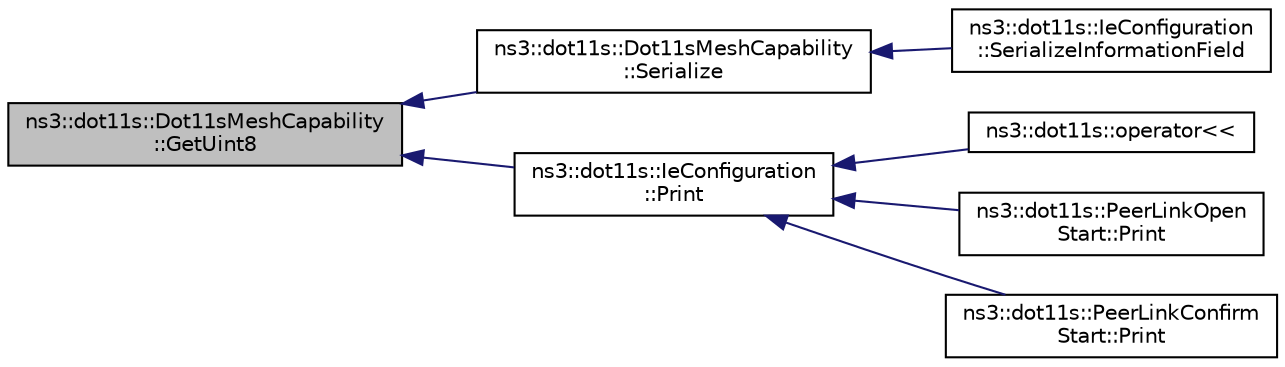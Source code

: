 digraph "ns3::dot11s::Dot11sMeshCapability::GetUint8"
{
  edge [fontname="Helvetica",fontsize="10",labelfontname="Helvetica",labelfontsize="10"];
  node [fontname="Helvetica",fontsize="10",shape=record];
  rankdir="LR";
  Node1 [label="ns3::dot11s::Dot11sMeshCapability\l::GetUint8",height=0.2,width=0.4,color="black", fillcolor="grey75", style="filled", fontcolor="black"];
  Node1 -> Node2 [dir="back",color="midnightblue",fontsize="10",style="solid"];
  Node2 [label="ns3::dot11s::Dot11sMeshCapability\l::Serialize",height=0.2,width=0.4,color="black", fillcolor="white", style="filled",URL="$de/ded/classns3_1_1dot11s_1_1Dot11sMeshCapability.html#acc9e98ffbdf6ec123fd52ac8c60c24fe"];
  Node2 -> Node3 [dir="back",color="midnightblue",fontsize="10",style="solid"];
  Node3 [label="ns3::dot11s::IeConfiguration\l::SerializeInformationField",height=0.2,width=0.4,color="black", fillcolor="white", style="filled",URL="$d0/d3e/classns3_1_1dot11s_1_1IeConfiguration.html#afdfb82928ec50689bd74a5f8bc3a880f"];
  Node1 -> Node4 [dir="back",color="midnightblue",fontsize="10",style="solid"];
  Node4 [label="ns3::dot11s::IeConfiguration\l::Print",height=0.2,width=0.4,color="black", fillcolor="white", style="filled",URL="$d0/d3e/classns3_1_1dot11s_1_1IeConfiguration.html#a9f1204b5e2849039e3bc5f8b9e6a1246"];
  Node4 -> Node5 [dir="back",color="midnightblue",fontsize="10",style="solid"];
  Node5 [label="ns3::dot11s::operator\<\<",height=0.2,width=0.4,color="black", fillcolor="white", style="filled",URL="$dc/d88/namespacens3_1_1dot11s.html#a427f6494f33ad73c73a90846abec787d"];
  Node4 -> Node6 [dir="back",color="midnightblue",fontsize="10",style="solid"];
  Node6 [label="ns3::dot11s::PeerLinkOpen\lStart::Print",height=0.2,width=0.4,color="black", fillcolor="white", style="filled",URL="$da/d35/classns3_1_1dot11s_1_1PeerLinkOpenStart.html#a3c932b3ccf1b63a44775ffa7364352be"];
  Node4 -> Node7 [dir="back",color="midnightblue",fontsize="10",style="solid"];
  Node7 [label="ns3::dot11s::PeerLinkConfirm\lStart::Print",height=0.2,width=0.4,color="black", fillcolor="white", style="filled",URL="$d2/d02/classns3_1_1dot11s_1_1PeerLinkConfirmStart.html#a6043bee5a5d2124cc958929bba71f8bf"];
}
